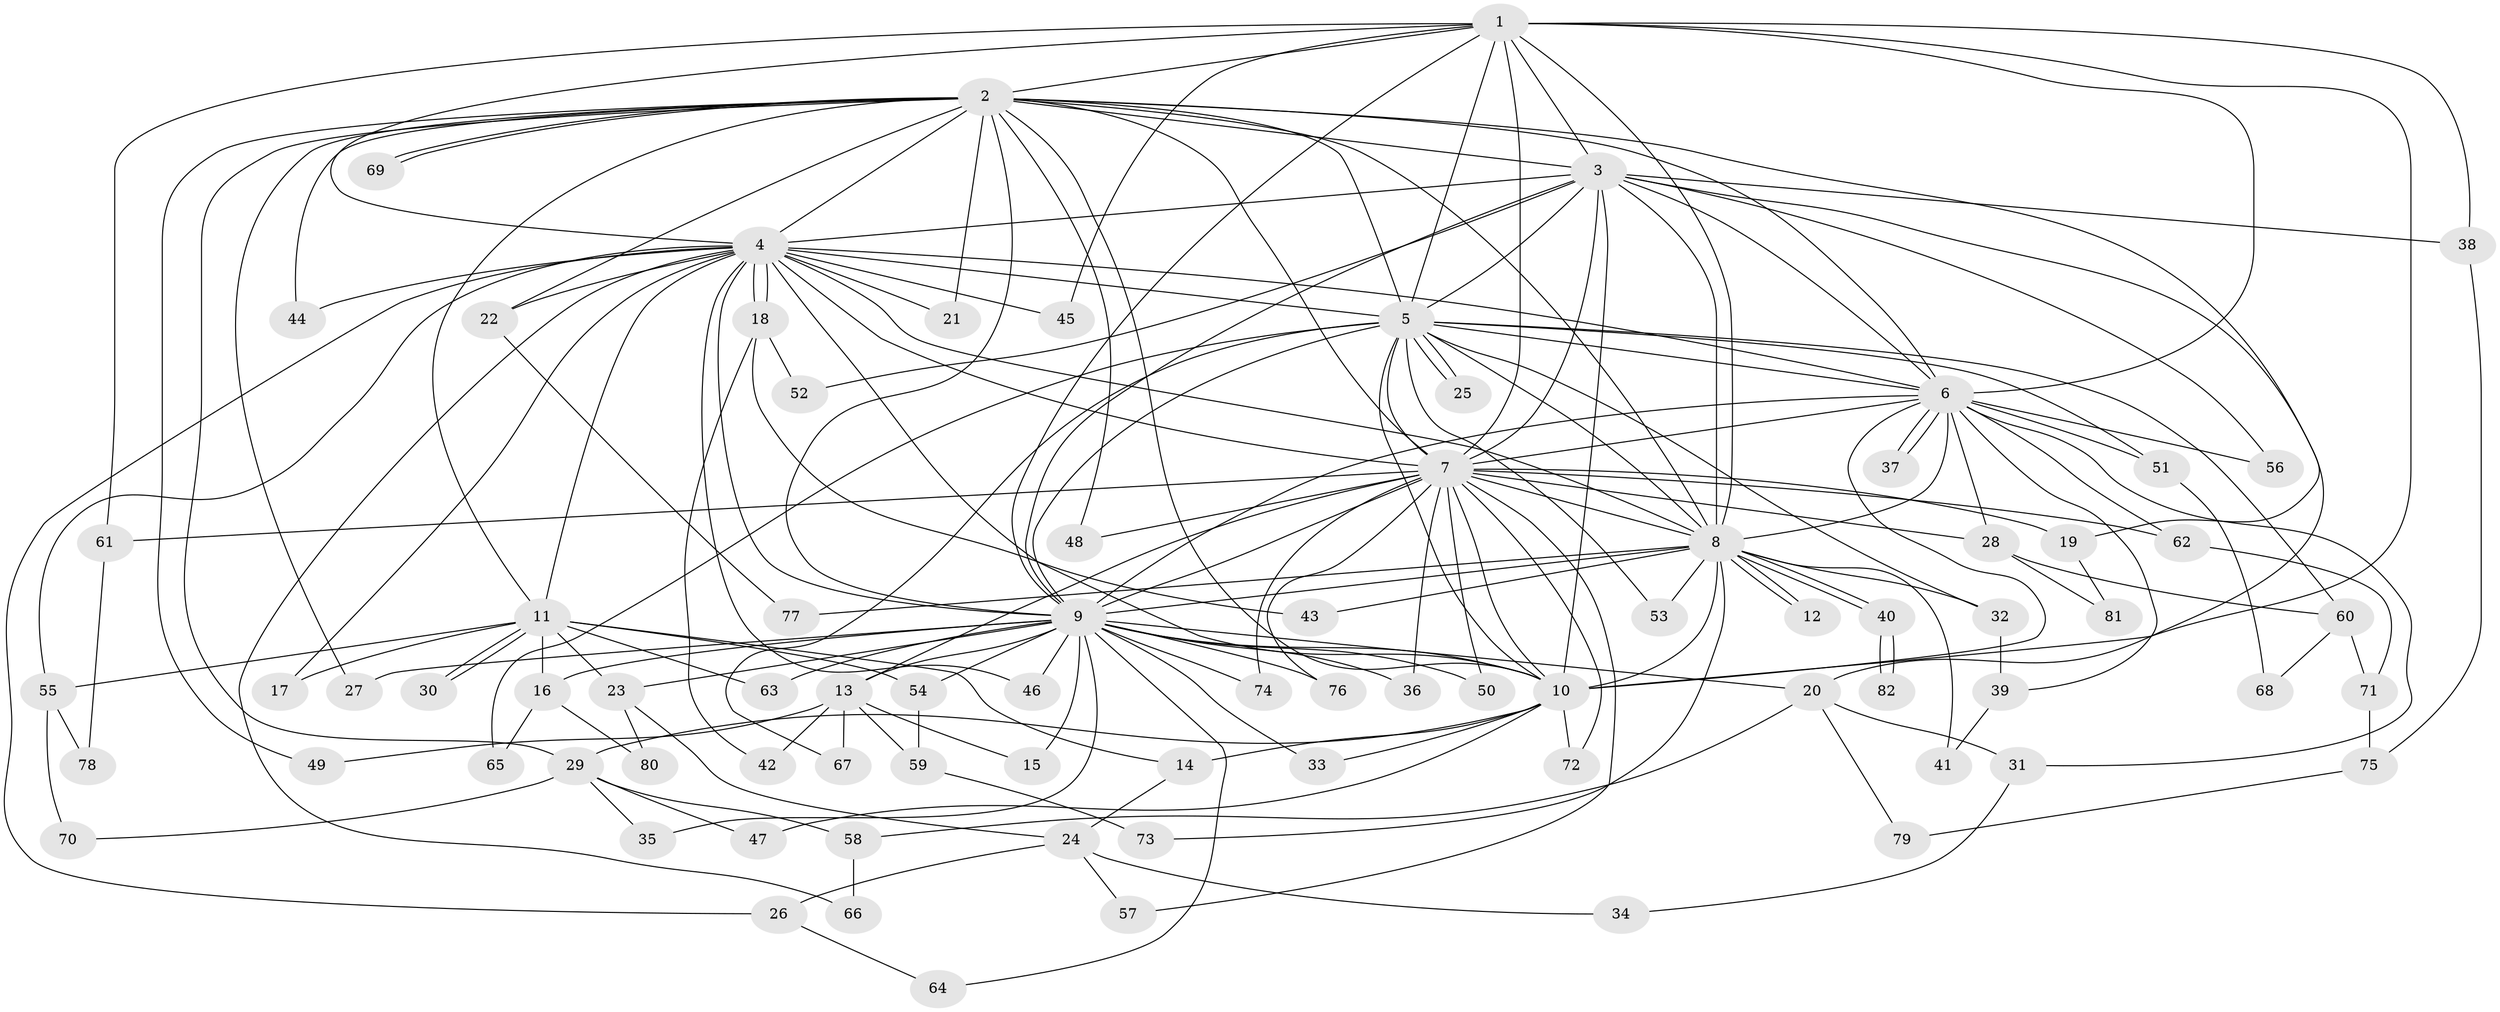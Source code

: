 // coarse degree distribution, {11: 0.016666666666666666, 17: 0.03333333333333333, 16: 0.016666666666666666, 20: 0.016666666666666666, 15: 0.016666666666666666, 13: 0.016666666666666666, 18: 0.016666666666666666, 22: 0.016666666666666666, 10: 0.016666666666666666, 2: 0.5166666666666667, 7: 0.03333333333333333, 6: 0.03333333333333333, 4: 0.1, 3: 0.13333333333333333, 5: 0.016666666666666666}
// Generated by graph-tools (version 1.1) at 2025/51/02/27/25 19:51:47]
// undirected, 82 vertices, 189 edges
graph export_dot {
graph [start="1"]
  node [color=gray90,style=filled];
  1;
  2;
  3;
  4;
  5;
  6;
  7;
  8;
  9;
  10;
  11;
  12;
  13;
  14;
  15;
  16;
  17;
  18;
  19;
  20;
  21;
  22;
  23;
  24;
  25;
  26;
  27;
  28;
  29;
  30;
  31;
  32;
  33;
  34;
  35;
  36;
  37;
  38;
  39;
  40;
  41;
  42;
  43;
  44;
  45;
  46;
  47;
  48;
  49;
  50;
  51;
  52;
  53;
  54;
  55;
  56;
  57;
  58;
  59;
  60;
  61;
  62;
  63;
  64;
  65;
  66;
  67;
  68;
  69;
  70;
  71;
  72;
  73;
  74;
  75;
  76;
  77;
  78;
  79;
  80;
  81;
  82;
  1 -- 2;
  1 -- 3;
  1 -- 4;
  1 -- 5;
  1 -- 6;
  1 -- 7;
  1 -- 8;
  1 -- 9;
  1 -- 10;
  1 -- 38;
  1 -- 45;
  1 -- 61;
  2 -- 3;
  2 -- 4;
  2 -- 5;
  2 -- 6;
  2 -- 7;
  2 -- 8;
  2 -- 9;
  2 -- 10;
  2 -- 11;
  2 -- 19;
  2 -- 21;
  2 -- 22;
  2 -- 27;
  2 -- 29;
  2 -- 44;
  2 -- 48;
  2 -- 49;
  2 -- 69;
  2 -- 69;
  3 -- 4;
  3 -- 5;
  3 -- 6;
  3 -- 7;
  3 -- 8;
  3 -- 9;
  3 -- 10;
  3 -- 20;
  3 -- 38;
  3 -- 52;
  3 -- 56;
  4 -- 5;
  4 -- 6;
  4 -- 7;
  4 -- 8;
  4 -- 9;
  4 -- 10;
  4 -- 11;
  4 -- 17;
  4 -- 18;
  4 -- 18;
  4 -- 21;
  4 -- 22;
  4 -- 26;
  4 -- 44;
  4 -- 45;
  4 -- 46;
  4 -- 55;
  4 -- 66;
  5 -- 6;
  5 -- 7;
  5 -- 8;
  5 -- 9;
  5 -- 10;
  5 -- 25;
  5 -- 25;
  5 -- 32;
  5 -- 51;
  5 -- 53;
  5 -- 60;
  5 -- 65;
  5 -- 67;
  6 -- 7;
  6 -- 8;
  6 -- 9;
  6 -- 10;
  6 -- 28;
  6 -- 31;
  6 -- 37;
  6 -- 37;
  6 -- 39;
  6 -- 51;
  6 -- 56;
  6 -- 62;
  7 -- 8;
  7 -- 9;
  7 -- 10;
  7 -- 13;
  7 -- 19;
  7 -- 28;
  7 -- 36;
  7 -- 48;
  7 -- 50;
  7 -- 57;
  7 -- 61;
  7 -- 62;
  7 -- 72;
  7 -- 74;
  7 -- 76;
  8 -- 9;
  8 -- 10;
  8 -- 12;
  8 -- 12;
  8 -- 32;
  8 -- 40;
  8 -- 40;
  8 -- 41;
  8 -- 43;
  8 -- 53;
  8 -- 73;
  8 -- 77;
  9 -- 10;
  9 -- 13;
  9 -- 15;
  9 -- 16;
  9 -- 20;
  9 -- 23;
  9 -- 27;
  9 -- 33;
  9 -- 35;
  9 -- 36;
  9 -- 46;
  9 -- 50;
  9 -- 54;
  9 -- 63;
  9 -- 64;
  9 -- 74;
  9 -- 76;
  10 -- 14;
  10 -- 29;
  10 -- 33;
  10 -- 47;
  10 -- 72;
  11 -- 14;
  11 -- 16;
  11 -- 17;
  11 -- 23;
  11 -- 30;
  11 -- 30;
  11 -- 54;
  11 -- 55;
  11 -- 63;
  13 -- 15;
  13 -- 42;
  13 -- 49;
  13 -- 59;
  13 -- 67;
  14 -- 24;
  16 -- 65;
  16 -- 80;
  18 -- 42;
  18 -- 43;
  18 -- 52;
  19 -- 81;
  20 -- 31;
  20 -- 58;
  20 -- 79;
  22 -- 77;
  23 -- 24;
  23 -- 80;
  24 -- 26;
  24 -- 34;
  24 -- 57;
  26 -- 64;
  28 -- 60;
  28 -- 81;
  29 -- 35;
  29 -- 47;
  29 -- 58;
  29 -- 70;
  31 -- 34;
  32 -- 39;
  38 -- 75;
  39 -- 41;
  40 -- 82;
  40 -- 82;
  51 -- 68;
  54 -- 59;
  55 -- 70;
  55 -- 78;
  58 -- 66;
  59 -- 73;
  60 -- 68;
  60 -- 71;
  61 -- 78;
  62 -- 71;
  71 -- 75;
  75 -- 79;
}
